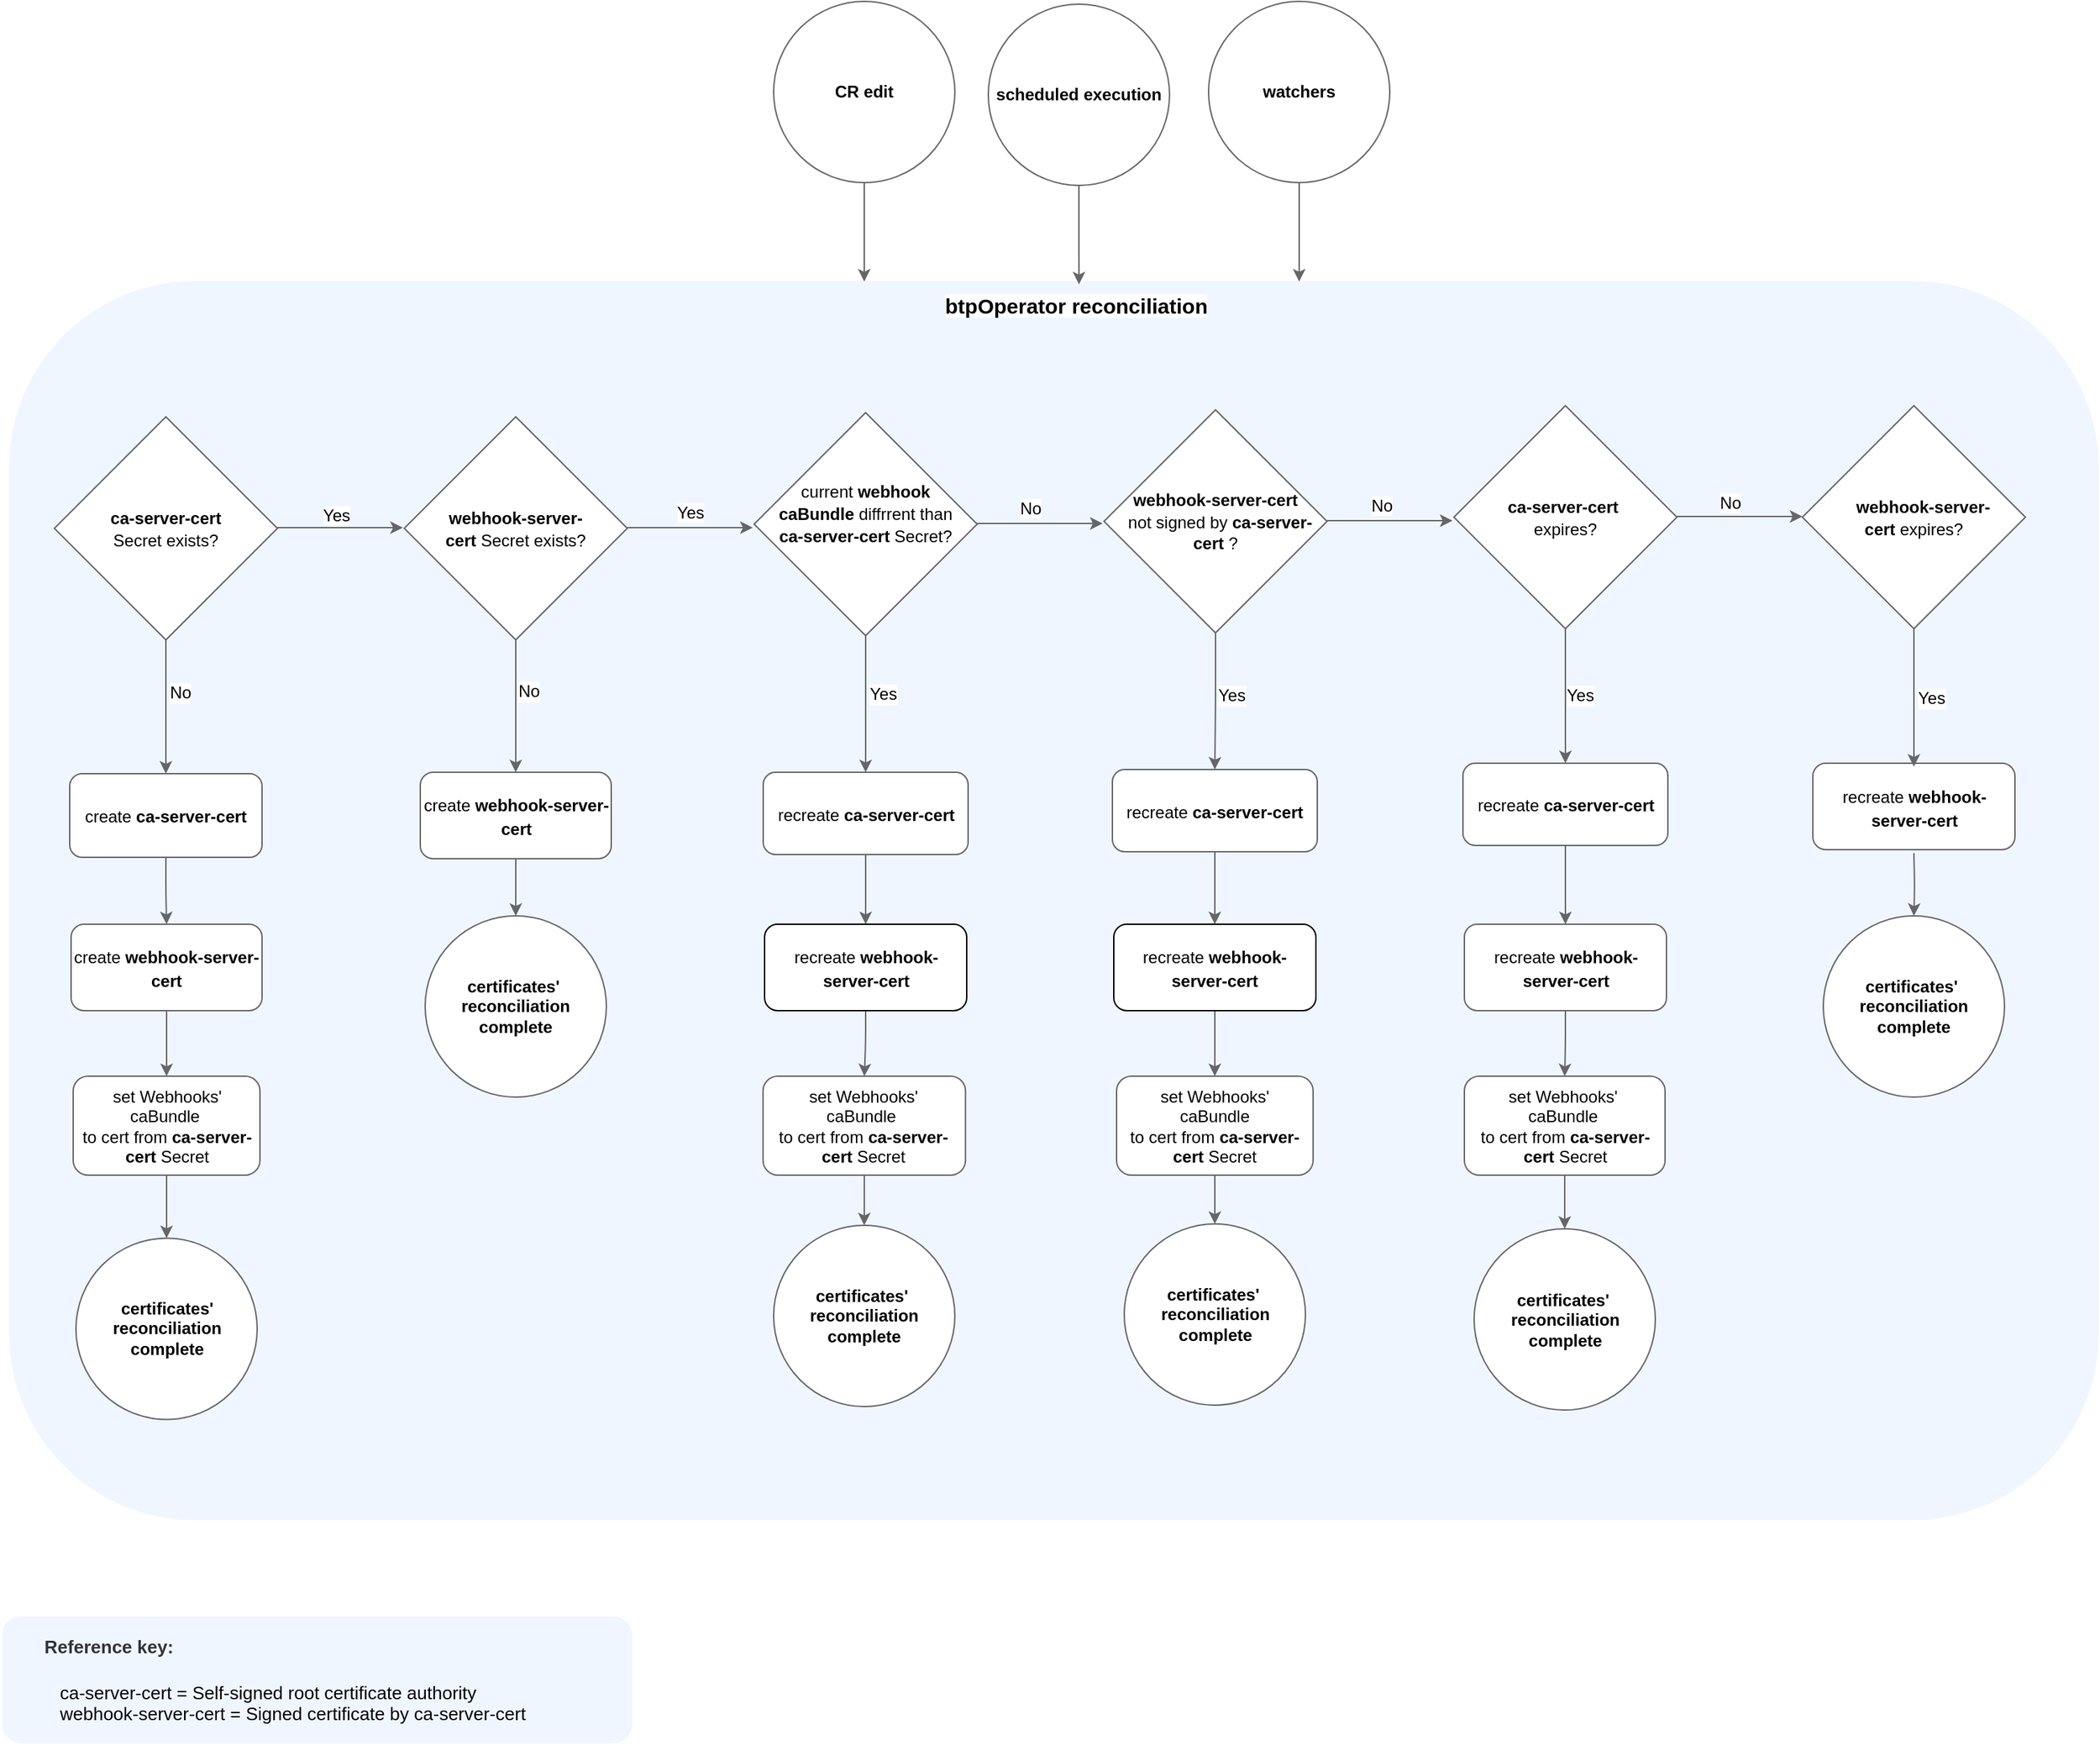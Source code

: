 <mxfile version="21.6.1" type="device">
  <diagram name="Page-1" id="vyqxLwW7QJTfSOO5Ivzo">
    <mxGraphModel dx="1674" dy="67" grid="0" gridSize="10" guides="1" tooltips="1" connect="1" arrows="1" fold="1" page="0" pageScale="1" pageWidth="827" pageHeight="1169" math="0" shadow="0">
      <root>
        <mxCell id="0" />
        <mxCell id="1" parent="0" />
        <mxCell id="-tr_Jl8yfyVWpY2dG3ru-127" value="" style="rounded=1;whiteSpace=wrap;html=1;fontSize=14;fillColor=#f0f6ff;fontColor=#333333;strokeColor=#f0f6ff;" parent="1" vertex="1">
          <mxGeometry x="480" y="1633" width="1498" height="888" as="geometry" />
        </mxCell>
        <mxCell id="Pu00R0AXdo9YrrrDTK1f-9" value="" style="edgeStyle=orthogonalEdgeStyle;rounded=1;orthogonalLoop=1;jettySize=auto;html=1;strokeColor=#666666;" edge="1" parent="1" source="-tr_Jl8yfyVWpY2dG3ru-134" target="-tr_Jl8yfyVWpY2dG3ru-135">
          <mxGeometry relative="1" as="geometry" />
        </mxCell>
        <mxCell id="-tr_Jl8yfyVWpY2dG3ru-134" value="&lt;font style=&quot;font-size: 12px;&quot;&gt;recreate&amp;nbsp;&lt;b style=&quot;border-color: var(--border-color);&quot;&gt;ca-server-cert&lt;/b&gt;&lt;/font&gt;" style="rounded=1;whiteSpace=wrap;html=1;fontSize=14;strokeColor=#666666;" parent="1" vertex="1">
          <mxGeometry x="1522.5" y="1978.5" width="147" height="59" as="geometry" />
        </mxCell>
        <mxCell id="Pu00R0AXdo9YrrrDTK1f-10" value="" style="edgeStyle=orthogonalEdgeStyle;rounded=1;orthogonalLoop=1;jettySize=auto;html=1;strokeColor=#666666;" edge="1" parent="1" source="-tr_Jl8yfyVWpY2dG3ru-135" target="-tr_Jl8yfyVWpY2dG3ru-218">
          <mxGeometry relative="1" as="geometry" />
        </mxCell>
        <mxCell id="-tr_Jl8yfyVWpY2dG3ru-135" value="&lt;font style=&quot;font-size: 12px;&quot;&gt;recreate&amp;nbsp;&lt;b style=&quot;border-color: var(--border-color);&quot;&gt;webhook-server-cert&lt;/b&gt;&lt;/font&gt;" style="rounded=1;whiteSpace=wrap;html=1;fontSize=14;strokeColor=#666666;" parent="1" vertex="1">
          <mxGeometry x="1523.5" y="2094" width="145" height="62" as="geometry" />
        </mxCell>
        <mxCell id="xWwAX8yrmCoNilL9z8sZ-58" style="edgeStyle=orthogonalEdgeStyle;rounded=1;orthogonalLoop=1;jettySize=auto;html=1;entryX=0.5;entryY=0;entryDx=0;entryDy=0;strokeColor=#666666;" parent="1" source="-tr_Jl8yfyVWpY2dG3ru-173" target="xWwAX8yrmCoNilL9z8sZ-50" edge="1">
          <mxGeometry relative="1" as="geometry" />
        </mxCell>
        <mxCell id="-tr_Jl8yfyVWpY2dG3ru-173" value="&lt;div style=&quot;font-size: 12px;&quot;&gt;&lt;font style=&quot;background-color: initial; font-size: 12px;&quot;&gt;set Webhooks&#39; caBundle&amp;nbsp;&lt;/font&gt;&lt;/div&gt;&lt;div style=&quot;font-size: 12px;&quot;&gt;&lt;font style=&quot;background-color: initial; font-size: 12px;&quot;&gt;to cert from&amp;nbsp;&lt;/font&gt;&lt;b style=&quot;background-color: initial; border-color: var(--border-color);&quot;&gt;ca-server-cert&amp;nbsp;&lt;/b&gt;&lt;span style=&quot;background-color: initial; border-color: var(--border-color);&quot;&gt;Secret&lt;/span&gt;&lt;/div&gt;" style="rounded=1;whiteSpace=wrap;html=1;fontSize=14;align=center;strokeColor=#666666;" parent="1" vertex="1">
          <mxGeometry x="525.5" y="2203" width="134" height="71" as="geometry" />
        </mxCell>
        <mxCell id="Pu00R0AXdo9YrrrDTK1f-4" value="" style="edgeStyle=orthogonalEdgeStyle;rounded=1;orthogonalLoop=1;jettySize=auto;html=1;strokeColor=#666666;" edge="1" parent="1" source="-tr_Jl8yfyVWpY2dG3ru-174" target="-tr_Jl8yfyVWpY2dG3ru-173">
          <mxGeometry relative="1" as="geometry" />
        </mxCell>
        <mxCell id="-tr_Jl8yfyVWpY2dG3ru-174" value="&lt;font style=&quot;font-size: 12px;&quot;&gt;create&amp;nbsp;&lt;b style=&quot;border-color: var(--border-color);&quot;&gt;webhook-server-cert&lt;/b&gt;&lt;/font&gt;" style="rounded=1;whiteSpace=wrap;html=1;fontSize=14;strokeColor=#666666;" parent="1" vertex="1">
          <mxGeometry x="524" y="2094" width="137" height="62" as="geometry" />
        </mxCell>
        <mxCell id="Pu00R0AXdo9YrrrDTK1f-1" value="" style="edgeStyle=orthogonalEdgeStyle;rounded=1;orthogonalLoop=1;jettySize=auto;html=1;strokeColor=#666666;" edge="1" parent="1" source="-tr_Jl8yfyVWpY2dG3ru-175" target="-tr_Jl8yfyVWpY2dG3ru-174">
          <mxGeometry relative="1" as="geometry" />
        </mxCell>
        <mxCell id="-tr_Jl8yfyVWpY2dG3ru-175" value="&lt;font style=&quot;font-size: 12px;&quot;&gt;create&amp;nbsp;&lt;b style=&quot;border-color: var(--border-color);&quot;&gt;ca-server-cert&lt;/b&gt;&lt;/font&gt;" style="rounded=1;whiteSpace=wrap;html=1;fontSize=14;strokeColor=#666666;" parent="1" vertex="1">
          <mxGeometry x="523" y="1986" width="138" height="60" as="geometry" />
        </mxCell>
        <mxCell id="rAdUN6T4OuiU2hSwLSGW-6" value="" style="edgeStyle=orthogonalEdgeStyle;rounded=1;orthogonalLoop=1;jettySize=auto;html=1;strokeColor=#666666;" parent="1" source="-tr_Jl8yfyVWpY2dG3ru-207" target="-tr_Jl8yfyVWpY2dG3ru-127" edge="1">
          <mxGeometry relative="1" as="geometry">
            <Array as="points">
              <mxPoint x="1093" y="1618" />
              <mxPoint x="1093" y="1618" />
            </Array>
          </mxGeometry>
        </mxCell>
        <mxCell id="-tr_Jl8yfyVWpY2dG3ru-207" value="&lt;span style=&quot;font-size: 12px;&quot;&gt;&lt;b&gt;CR edit&lt;/b&gt;&lt;/span&gt;" style="ellipse;whiteSpace=wrap;html=1;aspect=fixed;labelBackgroundColor=none;fontSize=10;fillColor=#FFFFFF;strokeColor=#666666;" parent="1" vertex="1">
          <mxGeometry x="1028" y="1432" width="130" height="130" as="geometry" />
        </mxCell>
        <mxCell id="xWwAX8yrmCoNilL9z8sZ-59" style="edgeStyle=orthogonalEdgeStyle;rounded=1;orthogonalLoop=1;jettySize=auto;html=1;strokeColor=#666666;" parent="1" source="-tr_Jl8yfyVWpY2dG3ru-217" target="xWwAX8yrmCoNilL9z8sZ-53" edge="1">
          <mxGeometry relative="1" as="geometry" />
        </mxCell>
        <mxCell id="-tr_Jl8yfyVWpY2dG3ru-217" value="&lt;font style=&quot;font-size: 12px;&quot;&gt;create&amp;nbsp;&lt;b style=&quot;border-color: var(--border-color);&quot;&gt;webhook-server-cert&lt;/b&gt;&lt;/font&gt;" style="rounded=1;whiteSpace=wrap;html=1;fontSize=14;strokeColor=#666666;" parent="1" vertex="1">
          <mxGeometry x="774.5" y="1985" width="137" height="62" as="geometry" />
        </mxCell>
        <mxCell id="xWwAX8yrmCoNilL9z8sZ-62" style="edgeStyle=orthogonalEdgeStyle;rounded=1;orthogonalLoop=1;jettySize=auto;html=1;strokeColor=#666666;" parent="1" source="-tr_Jl8yfyVWpY2dG3ru-218" target="xWwAX8yrmCoNilL9z8sZ-56" edge="1">
          <mxGeometry relative="1" as="geometry" />
        </mxCell>
        <mxCell id="-tr_Jl8yfyVWpY2dG3ru-218" value="&lt;div style=&quot;font-size: 12px;&quot;&gt;&lt;font style=&quot;background-color: initial; font-size: 12px;&quot;&gt;set Webhooks&#39;&amp;nbsp;&lt;/font&gt;&lt;/div&gt;&lt;div style=&quot;font-size: 12px;&quot;&gt;&lt;font style=&quot;background-color: initial; font-size: 12px;&quot;&gt;caBundle&amp;nbsp;&lt;/font&gt;&lt;/div&gt;&lt;div style=&quot;font-size: 12px;&quot;&gt;&lt;font style=&quot;background-color: initial; font-size: 12px;&quot;&gt;to cert from&amp;nbsp;&lt;/font&gt;&lt;b style=&quot;background-color: initial; border-color: var(--border-color);&quot;&gt;ca-server-cert&amp;nbsp;&lt;/b&gt;&lt;span style=&quot;background-color: initial; border-color: var(--border-color);&quot;&gt;Secret&lt;/span&gt;&lt;/div&gt;" style="rounded=1;whiteSpace=wrap;html=1;fontSize=14;align=center;strokeColor=#666666;" parent="1" vertex="1">
          <mxGeometry x="1523.5" y="2203" width="144" height="71" as="geometry" />
        </mxCell>
        <mxCell id="xWwAX8yrmCoNilL9z8sZ-61" style="edgeStyle=orthogonalEdgeStyle;rounded=1;orthogonalLoop=1;jettySize=auto;html=1;strokeColor=#666666;" parent="1" source="-tr_Jl8yfyVWpY2dG3ru-219" target="xWwAX8yrmCoNilL9z8sZ-55" edge="1">
          <mxGeometry relative="1" as="geometry" />
        </mxCell>
        <mxCell id="-tr_Jl8yfyVWpY2dG3ru-219" value="&lt;div style=&quot;font-size: 12px;&quot;&gt;&lt;font style=&quot;background-color: initial; font-size: 12px;&quot;&gt;set Webhooks&#39;&lt;/font&gt;&lt;/div&gt;&lt;div style=&quot;font-size: 12px;&quot;&gt;&lt;font style=&quot;background-color: initial; font-size: 12px;&quot;&gt;&amp;nbsp;caBundle&amp;nbsp;&lt;/font&gt;&lt;/div&gt;&lt;div style=&quot;font-size: 12px;&quot;&gt;&lt;font style=&quot;background-color: initial; font-size: 12px;&quot;&gt;to cert from&amp;nbsp;&lt;/font&gt;&lt;b style=&quot;background-color: initial; border-color: var(--border-color);&quot;&gt;ca-server-cert&amp;nbsp;&lt;/b&gt;&lt;span style=&quot;background-color: initial; border-color: var(--border-color);&quot;&gt;Secret&lt;/span&gt;&lt;/div&gt;" style="rounded=1;whiteSpace=wrap;html=1;fontSize=14;align=center;strokeColor=#666666;" parent="1" vertex="1">
          <mxGeometry x="1274" y="2203" width="141" height="71" as="geometry" />
        </mxCell>
        <mxCell id="xWwAX8yrmCoNilL9z8sZ-63" style="edgeStyle=orthogonalEdgeStyle;rounded=1;orthogonalLoop=1;jettySize=auto;html=1;strokeColor=#666666;" parent="1" target="xWwAX8yrmCoNilL9z8sZ-57" edge="1">
          <mxGeometry relative="1" as="geometry">
            <mxPoint x="1846" y="2043" as="sourcePoint" />
          </mxGeometry>
        </mxCell>
        <mxCell id="-tr_Jl8yfyVWpY2dG3ru-220" value="&lt;font style=&quot;font-size: 12px;&quot;&gt;recreate&amp;nbsp;&lt;b style=&quot;border-color: var(--border-color);&quot;&gt;webhook-server-cert&lt;/b&gt;&lt;/font&gt;" style="rounded=1;whiteSpace=wrap;html=1;fontSize=14;strokeColor=#666666;" parent="1" vertex="1">
          <mxGeometry x="1773.5" y="1978.5" width="145" height="62" as="geometry" />
        </mxCell>
        <mxCell id="Pu00R0AXdo9YrrrDTK1f-7" value="" style="edgeStyle=orthogonalEdgeStyle;rounded=1;orthogonalLoop=1;jettySize=auto;html=1;strokeColor=#666666;" edge="1" parent="1" source="-tr_Jl8yfyVWpY2dG3ru-221" target="-tr_Jl8yfyVWpY2dG3ru-222">
          <mxGeometry relative="1" as="geometry" />
        </mxCell>
        <mxCell id="-tr_Jl8yfyVWpY2dG3ru-221" value="&lt;font style=&quot;font-size: 12px;&quot;&gt;recreate&amp;nbsp;&lt;b style=&quot;border-color: var(--border-color);&quot;&gt;ca-server-cert&lt;/b&gt;&lt;/font&gt;" style="rounded=1;whiteSpace=wrap;html=1;fontSize=14;strokeColor=#666666;" parent="1" vertex="1">
          <mxGeometry x="1271" y="1983" width="147" height="59" as="geometry" />
        </mxCell>
        <mxCell id="Pu00R0AXdo9YrrrDTK1f-8" value="" style="edgeStyle=orthogonalEdgeStyle;rounded=1;orthogonalLoop=1;jettySize=auto;html=1;strokeColor=#666666;" edge="1" parent="1" source="-tr_Jl8yfyVWpY2dG3ru-222" target="-tr_Jl8yfyVWpY2dG3ru-219">
          <mxGeometry relative="1" as="geometry" />
        </mxCell>
        <mxCell id="-tr_Jl8yfyVWpY2dG3ru-222" value="&lt;font style=&quot;font-size: 12px;&quot;&gt;recreate&amp;nbsp;&lt;b style=&quot;border-color: var(--border-color);&quot;&gt;webhook-server-cert&lt;/b&gt;&lt;/font&gt;" style="rounded=1;whiteSpace=wrap;html=1;fontSize=14;" parent="1" vertex="1">
          <mxGeometry x="1272" y="2094" width="145" height="62" as="geometry" />
        </mxCell>
        <mxCell id="rAdUN6T4OuiU2hSwLSGW-3" value="" style="edgeStyle=orthogonalEdgeStyle;rounded=1;orthogonalLoop=1;jettySize=auto;html=1;strokeColor=#666666;" parent="1" source="D-mSAHQnKh3Qnr3-uecS-1" target="-tr_Jl8yfyVWpY2dG3ru-127" edge="1">
          <mxGeometry relative="1" as="geometry">
            <Array as="points">
              <mxPoint x="1405" y="1628" />
              <mxPoint x="1405" y="1628" />
            </Array>
          </mxGeometry>
        </mxCell>
        <mxCell id="D-mSAHQnKh3Qnr3-uecS-1" value="&lt;b style=&quot;border-color: var(--border-color); font-size: 12px;&quot;&gt;&lt;font style=&quot;border-color: var(--border-color); font-size: 12px;&quot;&gt;watchers&lt;/font&gt;&lt;/b&gt;" style="ellipse;whiteSpace=wrap;html=1;aspect=fixed;labelBackgroundColor=none;fontSize=10;fillColor=#FFFFFF;strokeColor=#666666;" parent="1" vertex="1">
          <mxGeometry x="1340" y="1432" width="130" height="130" as="geometry" />
        </mxCell>
        <mxCell id="rAdUN6T4OuiU2hSwLSGW-2" value="" style="edgeStyle=orthogonalEdgeStyle;rounded=1;orthogonalLoop=1;jettySize=auto;html=1;strokeColor=#666666;" parent="1" source="D-mSAHQnKh3Qnr3-uecS-2" target="xWwAX8yrmCoNilL9z8sZ-99" edge="1">
          <mxGeometry relative="1" as="geometry" />
        </mxCell>
        <mxCell id="D-mSAHQnKh3Qnr3-uecS-2" value="&lt;b style=&quot;border-color: var(--border-color); font-size: 12px;&quot;&gt;scheduled execution&lt;br&gt;&lt;/b&gt;" style="ellipse;whiteSpace=wrap;html=1;aspect=fixed;labelBackgroundColor=none;fontSize=10;fillColor=#FFFFFF;strokeColor=#666666;" parent="1" vertex="1">
          <mxGeometry x="1182" y="1434" width="130" height="130" as="geometry" />
        </mxCell>
        <mxCell id="xWwAX8yrmCoNilL9z8sZ-66" style="edgeStyle=orthogonalEdgeStyle;rounded=1;orthogonalLoop=1;jettySize=auto;html=1;entryX=0.5;entryY=0;entryDx=0;entryDy=0;strokeColor=#666666;" parent="1" source="D-mSAHQnKh3Qnr3-uecS-10" target="xWwAX8yrmCoNilL9z8sZ-36" edge="1">
          <mxGeometry relative="1" as="geometry" />
        </mxCell>
        <mxCell id="xWwAX8yrmCoNilL9z8sZ-113" value="&lt;font style=&quot;font-size: 12px;&quot;&gt;Yes&lt;/font&gt;" style="edgeLabel;html=1;align=left;verticalAlign=middle;resizable=0;points=[];fontSize=10;fontColor=#000000;labelPosition=right;verticalLabelPosition=middle;" parent="xWwAX8yrmCoNilL9z8sZ-66" vertex="1" connectable="0">
          <mxGeometry x="-0.143" y="1" relative="1" as="geometry">
            <mxPoint as="offset" />
          </mxGeometry>
        </mxCell>
        <mxCell id="D-mSAHQnKh3Qnr3-uecS-10" value="&lt;font style=&quot;font-size: 12px;&quot;&gt;&lt;span style=&quot;&quot;&gt;current &lt;/span&gt;&lt;font style=&quot;font-size: 12px;&quot;&gt;&lt;b&gt;webhook caBundle&lt;/b&gt;&lt;/font&gt;&lt;span style=&quot;&quot;&gt;&amp;nbsp;diffrrent than&lt;b&gt; &lt;br&gt;ca-&lt;/b&gt;&lt;/span&gt;&lt;font style=&quot;font-size: 12px;&quot;&gt;&lt;b&gt;server-cert &lt;/b&gt;Secret&lt;/font&gt;&lt;span style=&quot;&quot;&gt;?&lt;/span&gt;&lt;br&gt;&lt;br&gt;&lt;/font&gt;" style="rhombus;whiteSpace=wrap;html=1;labelBackgroundColor=none;fontSize=13;strokeColor=#666666;" parent="1" vertex="1">
          <mxGeometry x="1014" y="1727" width="160" height="160" as="geometry" />
        </mxCell>
        <mxCell id="xWwAX8yrmCoNilL9z8sZ-68" style="edgeStyle=orthogonalEdgeStyle;rounded=1;orthogonalLoop=1;jettySize=auto;html=1;entryX=0.5;entryY=0;entryDx=0;entryDy=0;strokeColor=#666666;" parent="1" source="D-mSAHQnKh3Qnr3-uecS-11" target="-tr_Jl8yfyVWpY2dG3ru-221" edge="1">
          <mxGeometry relative="1" as="geometry" />
        </mxCell>
        <mxCell id="xWwAX8yrmCoNilL9z8sZ-116" value="&lt;font style=&quot;font-size: 12px;&quot;&gt;Yes&lt;/font&gt;" style="edgeLabel;html=1;align=left;verticalAlign=middle;resizable=0;points=[];fontSize=10;fontColor=#000000;labelPosition=right;verticalLabelPosition=middle;" parent="xWwAX8yrmCoNilL9z8sZ-68" vertex="1" connectable="0">
          <mxGeometry x="-0.086" relative="1" as="geometry">
            <mxPoint as="offset" />
          </mxGeometry>
        </mxCell>
        <mxCell id="D-mSAHQnKh3Qnr3-uecS-11" value="&lt;font style=&quot;font-size: 12px;&quot;&gt;&lt;span style=&quot;border-color: var(--border-color);&quot;&gt;&amp;nbsp;&lt;font style=&quot;border-color: var(--border-color); font-size: 12px;&quot;&gt;&lt;b&gt;webhook-server-cert&lt;/b&gt;&lt;/font&gt;&amp;nbsp;&lt;br&gt;&amp;nbsp; not signed by &lt;b&gt;ca-server-cert&lt;/b&gt; ?&lt;/span&gt;&lt;br&gt;&lt;/font&gt;" style="rhombus;whiteSpace=wrap;html=1;labelBackgroundColor=none;fontSize=13;strokeColor=#666666;" parent="1" vertex="1">
          <mxGeometry x="1265" y="1725" width="160" height="160" as="geometry" />
        </mxCell>
        <mxCell id="xWwAX8yrmCoNilL9z8sZ-64" style="edgeStyle=orthogonalEdgeStyle;rounded=1;orthogonalLoop=1;jettySize=auto;html=1;entryX=0.5;entryY=0;entryDx=0;entryDy=0;strokeColor=#666666;" parent="1" source="D-mSAHQnKh3Qnr3-uecS-12" target="-tr_Jl8yfyVWpY2dG3ru-175" edge="1">
          <mxGeometry relative="1" as="geometry" />
        </mxCell>
        <mxCell id="xWwAX8yrmCoNilL9z8sZ-111" value="&lt;font style=&quot;font-size: 12px;&quot;&gt;No&lt;/font&gt;" style="edgeLabel;html=1;align=left;verticalAlign=middle;resizable=0;points=[];fontSize=10;fontColor=#000000;labelPosition=right;verticalLabelPosition=middle;" parent="xWwAX8yrmCoNilL9z8sZ-64" vertex="1" connectable="0">
          <mxGeometry x="-0.208" y="1" relative="1" as="geometry">
            <mxPoint as="offset" />
          </mxGeometry>
        </mxCell>
        <mxCell id="D-mSAHQnKh3Qnr3-uecS-12" value="&lt;font style=&quot;font-size: 12px;&quot;&gt;&lt;span style=&quot;border-color: var(--border-color);&quot;&gt;&lt;font style=&quot;border-color: var(--border-color); font-size: 12px;&quot;&gt;&lt;b&gt;ca-server-cert&lt;/b&gt;&lt;/font&gt;&lt;/span&gt;&lt;span style=&quot;border-color: var(--border-color);&quot;&gt;&lt;font style=&quot;font-weight: bold; border-color: var(--border-color); font-size: 12px;&quot;&gt;&lt;br style=&quot;border-color: var(--border-color);&quot;&gt;&lt;/font&gt;Secret&amp;nbsp;exists?&lt;/span&gt;&lt;br&gt;&lt;/font&gt;" style="rhombus;whiteSpace=wrap;html=1;labelBackgroundColor=none;fontSize=13;strokeColor=#666666;" parent="1" vertex="1">
          <mxGeometry x="512" y="1730" width="160" height="160" as="geometry" />
        </mxCell>
        <mxCell id="xWwAX8yrmCoNilL9z8sZ-65" style="edgeStyle=orthogonalEdgeStyle;rounded=1;orthogonalLoop=1;jettySize=auto;html=1;strokeColor=#666666;" parent="1" source="D-mSAHQnKh3Qnr3-uecS-13" target="-tr_Jl8yfyVWpY2dG3ru-217" edge="1">
          <mxGeometry relative="1" as="geometry" />
        </mxCell>
        <mxCell id="xWwAX8yrmCoNilL9z8sZ-112" value="&lt;font style=&quot;font-size: 12px;&quot;&gt;No&lt;/font&gt;" style="edgeLabel;html=1;align=left;verticalAlign=middle;resizable=0;points=[];fontSize=10;fontColor=#000000;labelPosition=right;verticalLabelPosition=middle;" parent="xWwAX8yrmCoNilL9z8sZ-65" vertex="1" connectable="0">
          <mxGeometry x="-0.221" relative="1" as="geometry">
            <mxPoint as="offset" />
          </mxGeometry>
        </mxCell>
        <mxCell id="D-mSAHQnKh3Qnr3-uecS-13" value="&lt;font style=&quot;font-size: 12px;&quot;&gt;&lt;span style=&quot;border-color: var(--border-color);&quot;&gt;&lt;b style=&quot;font-weight: bold; border-color: var(--border-color);&quot;&gt;&lt;font style=&quot;border-color: var(--border-color); font-size: 12px;&quot;&gt;&lt;font style=&quot;border-color: var(--border-color); font-size: 12px;&quot;&gt;webhook-server-cert&lt;/font&gt;&amp;nbsp;&lt;/font&gt;&lt;/b&gt;&lt;span style=&quot;border-color: var(--border-color);&quot;&gt;Secret&amp;nbsp;exists?&lt;/span&gt;&lt;/span&gt;&lt;br&gt;&lt;/font&gt;" style="rhombus;whiteSpace=wrap;html=1;labelBackgroundColor=none;fontSize=13;strokeColor=#666666;" parent="1" vertex="1">
          <mxGeometry x="763" y="1730" width="160" height="160" as="geometry" />
        </mxCell>
        <mxCell id="xWwAX8yrmCoNilL9z8sZ-69" style="edgeStyle=orthogonalEdgeStyle;rounded=1;orthogonalLoop=1;jettySize=auto;html=1;exitX=0.5;exitY=1;exitDx=0;exitDy=0;entryX=0.5;entryY=0;entryDx=0;entryDy=0;strokeColor=#666666;" parent="1" source="D-mSAHQnKh3Qnr3-uecS-14" target="-tr_Jl8yfyVWpY2dG3ru-134" edge="1">
          <mxGeometry relative="1" as="geometry" />
        </mxCell>
        <mxCell id="xWwAX8yrmCoNilL9z8sZ-115" value="&lt;font style=&quot;font-size: 12px;&quot;&gt;Yes&lt;/font&gt;" style="edgeLabel;html=1;align=left;verticalAlign=middle;resizable=0;points=[];fontSize=10;fontColor=#000000;labelPosition=right;verticalLabelPosition=middle;" parent="xWwAX8yrmCoNilL9z8sZ-69" vertex="1" connectable="0">
          <mxGeometry x="-0.254" y="-1" relative="1" as="geometry">
            <mxPoint y="12" as="offset" />
          </mxGeometry>
        </mxCell>
        <mxCell id="D-mSAHQnKh3Qnr3-uecS-14" value="&lt;font style=&quot;font-size: 12px;&quot;&gt;&lt;span style=&quot;border-color: var(--border-color);&quot;&gt;&lt;font style=&quot;border-color: var(--border-color); font-size: 12px;&quot;&gt;&lt;b&gt;ca-server-cert&lt;/b&gt;&lt;/font&gt;&lt;span style=&quot;border-color: var(--border-color); background-color: initial;&quot;&gt;&lt;font style=&quot;border-color: var(--border-color); font-size: 12px;&quot;&gt;&amp;nbsp;&lt;br&gt;&lt;/font&gt;expires?&lt;/span&gt;&lt;/span&gt;&lt;br&gt;&lt;/font&gt;" style="rhombus;whiteSpace=wrap;html=1;labelBackgroundColor=none;fontSize=13;strokeColor=#666666;" parent="1" vertex="1">
          <mxGeometry x="1516" y="1722" width="160" height="160" as="geometry" />
        </mxCell>
        <mxCell id="xWwAX8yrmCoNilL9z8sZ-70" value="&lt;font style=&quot;font-size: 12px;&quot;&gt;Yes&lt;/font&gt;" style="edgeStyle=orthogonalEdgeStyle;rounded=1;orthogonalLoop=1;jettySize=auto;html=1;strokeColor=#666666;labelPosition=right;verticalLabelPosition=middle;align=left;verticalAlign=middle;" parent="1" source="D-mSAHQnKh3Qnr3-uecS-16" edge="1">
          <mxGeometry relative="1" as="geometry">
            <mxPoint x="1846" y="1981" as="targetPoint" />
          </mxGeometry>
        </mxCell>
        <mxCell id="D-mSAHQnKh3Qnr3-uecS-16" value="&lt;font style=&quot;font-size: 12px;&quot;&gt;&lt;span style=&quot;border-color: var(--border-color);&quot;&gt;&amp;nbsp; &amp;nbsp; &lt;span style=&quot;border-color: var(--border-color);&quot;&gt;&lt;font style=&quot;border-color: var(--border-color); font-size: 12px;&quot;&gt;&lt;b&gt;webhook-server-cert&lt;/b&gt;&lt;/font&gt;&amp;nbsp;&lt;/span&gt;&lt;span style=&quot;border-color: var(--border-color); background-color: initial;&quot;&gt;expires?&lt;/span&gt;&lt;/span&gt;&lt;br&gt;&lt;/font&gt;" style="rhombus;whiteSpace=wrap;html=1;labelBackgroundColor=none;fontSize=13;strokeColor=#666666;" parent="1" vertex="1">
          <mxGeometry x="1766" y="1722" width="160" height="160" as="geometry" />
        </mxCell>
        <mxCell id="xWwAX8yrmCoNilL9z8sZ-60" style="edgeStyle=orthogonalEdgeStyle;rounded=1;orthogonalLoop=1;jettySize=auto;html=1;entryX=0.5;entryY=0;entryDx=0;entryDy=0;strokeColor=#666666;" parent="1" source="xWwAX8yrmCoNilL9z8sZ-35" target="xWwAX8yrmCoNilL9z8sZ-54" edge="1">
          <mxGeometry relative="1" as="geometry" />
        </mxCell>
        <mxCell id="xWwAX8yrmCoNilL9z8sZ-35" value="&lt;div style=&quot;font-size: 12px;&quot;&gt;&lt;font style=&quot;background-color: initial; font-size: 12px;&quot;&gt;set Webhooks&#39;&lt;/font&gt;&lt;/div&gt;&lt;div style=&quot;font-size: 12px;&quot;&gt;&lt;font style=&quot;background-color: initial; font-size: 12px;&quot;&gt;caBundle&amp;nbsp;&lt;/font&gt;&lt;/div&gt;&lt;div style=&quot;font-size: 12px;&quot;&gt;&lt;font style=&quot;background-color: initial; font-size: 12px;&quot;&gt;to cert from&amp;nbsp;&lt;/font&gt;&lt;b style=&quot;background-color: initial; border-color: var(--border-color);&quot;&gt;ca-server-cert&amp;nbsp;&lt;/b&gt;&lt;span style=&quot;background-color: initial; border-color: var(--border-color);&quot;&gt;Secret&lt;/span&gt;&lt;/div&gt;" style="rounded=1;whiteSpace=wrap;html=1;fontSize=14;align=center;strokeColor=#666666;" parent="1" vertex="1">
          <mxGeometry x="1020.38" y="2203" width="145.25" height="71" as="geometry" />
        </mxCell>
        <mxCell id="Pu00R0AXdo9YrrrDTK1f-5" value="" style="edgeStyle=orthogonalEdgeStyle;rounded=1;orthogonalLoop=1;jettySize=auto;html=1;strokeColor=#666666;" edge="1" parent="1" source="xWwAX8yrmCoNilL9z8sZ-36" target="xWwAX8yrmCoNilL9z8sZ-37">
          <mxGeometry relative="1" as="geometry" />
        </mxCell>
        <mxCell id="xWwAX8yrmCoNilL9z8sZ-36" value="&lt;font style=&quot;font-size: 12px;&quot;&gt;recreate&amp;nbsp;&lt;b style=&quot;border-color: var(--border-color);&quot;&gt;ca-server-cert&lt;/b&gt;&lt;/font&gt;" style="rounded=1;whiteSpace=wrap;html=1;fontSize=14;strokeColor=#666666;" parent="1" vertex="1">
          <mxGeometry x="1020.5" y="1985" width="147" height="59" as="geometry" />
        </mxCell>
        <mxCell id="Pu00R0AXdo9YrrrDTK1f-6" value="" style="edgeStyle=orthogonalEdgeStyle;rounded=1;orthogonalLoop=1;jettySize=auto;html=1;strokeColor=#666666;" edge="1" parent="1" source="xWwAX8yrmCoNilL9z8sZ-37" target="xWwAX8yrmCoNilL9z8sZ-35">
          <mxGeometry relative="1" as="geometry" />
        </mxCell>
        <mxCell id="xWwAX8yrmCoNilL9z8sZ-37" value="&lt;font style=&quot;font-size: 12px;&quot;&gt;recreate&amp;nbsp;&lt;b style=&quot;border-color: var(--border-color);&quot;&gt;webhook-server-cert&lt;/b&gt;&lt;/font&gt;" style="rounded=1;whiteSpace=wrap;html=1;fontSize=14;" parent="1" vertex="1">
          <mxGeometry x="1021.5" y="2094" width="145" height="62" as="geometry" />
        </mxCell>
        <mxCell id="xWwAX8yrmCoNilL9z8sZ-50" value="&lt;font style=&quot;font-size: 12px;&quot;&gt;&lt;b style=&quot;&quot;&gt;certificates&#39; reconciliation&lt;br&gt;complete&lt;br&gt;&lt;/b&gt;&lt;/font&gt;" style="ellipse;whiteSpace=wrap;html=1;aspect=fixed;labelBackgroundColor=none;fontSize=10;fillColor=#FFFFFF;strokeColor=#666666;" parent="1" vertex="1">
          <mxGeometry x="527.5" y="2319.25" width="130" height="130" as="geometry" />
        </mxCell>
        <mxCell id="xWwAX8yrmCoNilL9z8sZ-53" value="&lt;b style=&quot;border-color: var(--border-color); font-size: 12px;&quot;&gt;&lt;font style=&quot;font-size: 12px;&quot;&gt;certificates&#39;&amp;nbsp;&lt;br&gt;&lt;/font&gt;&lt;/b&gt;&lt;font style=&quot;font-size: 12px;&quot;&gt;&lt;b style=&quot;&quot;&gt;&lt;font style=&quot;font-size: 12px;&quot;&gt;reconciliation&lt;br&gt;complete&lt;/font&gt;&lt;br&gt;&lt;/b&gt;&lt;/font&gt;" style="ellipse;whiteSpace=wrap;html=1;aspect=fixed;labelBackgroundColor=none;fontSize=10;fillColor=#FFFFFF;strokeColor=#666666;" parent="1" vertex="1">
          <mxGeometry x="778" y="2088" width="130" height="130" as="geometry" />
        </mxCell>
        <mxCell id="xWwAX8yrmCoNilL9z8sZ-54" value="&lt;b style=&quot;border-color: var(--border-color); font-size: 12px;&quot;&gt;&lt;font style=&quot;font-size: 12px;&quot;&gt;certificates&#39;&amp;nbsp;&lt;br&gt;&lt;/font&gt;&lt;/b&gt;&lt;font style=&quot;font-size: 12px;&quot;&gt;&lt;b style=&quot;&quot;&gt;&lt;font style=&quot;font-size: 12px;&quot;&gt;reconciliation&lt;br&gt;complete&lt;/font&gt;&lt;br&gt;&lt;/b&gt;&lt;/font&gt;" style="ellipse;whiteSpace=wrap;html=1;aspect=fixed;labelBackgroundColor=none;fontSize=10;fillColor=#FFFFFF;strokeColor=#666666;" parent="1" vertex="1">
          <mxGeometry x="1028.0" y="2310" width="130" height="130" as="geometry" />
        </mxCell>
        <mxCell id="xWwAX8yrmCoNilL9z8sZ-55" value="&lt;font style=&quot;font-size: 12px;&quot;&gt;&lt;b style=&quot;border-color: var(--border-color);&quot;&gt;certificates&#39;&amp;nbsp;&lt;br&gt;&lt;/b&gt;&lt;b&gt;reconciliation&lt;br&gt;&lt;/b&gt;&lt;b style=&quot;border-color: var(--border-color);&quot;&gt;complete&lt;/b&gt;&lt;/font&gt;&lt;font size=&quot;1&quot; color=&quot;#330000&quot;&gt;&lt;b&gt;&lt;br&gt;&lt;/b&gt;&lt;/font&gt;" style="ellipse;whiteSpace=wrap;html=1;aspect=fixed;labelBackgroundColor=none;fontSize=10;fillColor=#FFFFFF;strokeColor=#666666;" parent="1" vertex="1">
          <mxGeometry x="1279.5" y="2309" width="130" height="130" as="geometry" />
        </mxCell>
        <mxCell id="xWwAX8yrmCoNilL9z8sZ-56" value="&lt;font style=&quot;font-size: 12px;&quot;&gt;&lt;b style=&quot;border-color: var(--border-color);&quot;&gt;certificates&#39;&amp;nbsp;&lt;br&gt;&lt;/b&gt;&lt;b&gt;reconciliation&lt;br&gt;&lt;/b&gt;&lt;b style=&quot;border-color: var(--border-color);&quot;&gt;complete&lt;/b&gt;&lt;/font&gt;&lt;font size=&quot;1&quot; color=&quot;#330000&quot;&gt;&lt;b&gt;&lt;br&gt;&lt;/b&gt;&lt;/font&gt;" style="ellipse;whiteSpace=wrap;html=1;aspect=fixed;labelBackgroundColor=none;fontSize=10;fillColor=#FFFFFF;strokeColor=#666666;" parent="1" vertex="1">
          <mxGeometry x="1530.5" y="2312.5" width="130" height="130" as="geometry" />
        </mxCell>
        <mxCell id="xWwAX8yrmCoNilL9z8sZ-57" value="&lt;b style=&quot;border-color: var(--border-color); font-size: 12px;&quot;&gt;&lt;font style=&quot;font-size: 12px;&quot;&gt;certificates&#39;&lt;/font&gt;&lt;/b&gt;&lt;font style=&quot;font-size: 12px;&quot;&gt;&lt;b style=&quot;&quot;&gt;&lt;font style=&quot;font-size: 12px;&quot;&gt;&amp;nbsp;&lt;br&gt;reconciliation&lt;br&gt;complete&lt;/font&gt;&lt;br&gt;&lt;/b&gt;&lt;/font&gt;" style="ellipse;whiteSpace=wrap;html=1;aspect=fixed;labelBackgroundColor=none;fontSize=10;fillColor=#FFFFFF;strokeColor=#666666;" parent="1" vertex="1">
          <mxGeometry x="1781" y="2088" width="130" height="130" as="geometry" />
        </mxCell>
        <mxCell id="xWwAX8yrmCoNilL9z8sZ-72" value="" style="endArrow=classic;html=1;rounded=1;strokeColor=#666666;" parent="1" edge="1">
          <mxGeometry width="50" height="50" relative="1" as="geometry">
            <mxPoint x="672" y="1809.5" as="sourcePoint" />
            <mxPoint x="762" y="1809.5" as="targetPoint" />
          </mxGeometry>
        </mxCell>
        <mxCell id="xWwAX8yrmCoNilL9z8sZ-106" value="&lt;font style=&quot;font-size: 12px;&quot;&gt;Yes&lt;/font&gt;" style="edgeLabel;html=1;align=center;verticalAlign=bottom;resizable=0;points=[];fontSize=12;fontColor=#000000;" parent="xWwAX8yrmCoNilL9z8sZ-72" vertex="1" connectable="0">
          <mxGeometry x="-0.067" y="1" relative="1" as="geometry">
            <mxPoint y="1" as="offset" />
          </mxGeometry>
        </mxCell>
        <mxCell id="xWwAX8yrmCoNilL9z8sZ-73" value="" style="endArrow=classic;html=1;rounded=1;strokeColor=#666666;" parent="1" edge="1">
          <mxGeometry width="50" height="50" relative="1" as="geometry">
            <mxPoint x="923" y="1809.5" as="sourcePoint" />
            <mxPoint x="1013" y="1809.5" as="targetPoint" />
          </mxGeometry>
        </mxCell>
        <mxCell id="xWwAX8yrmCoNilL9z8sZ-117" value="&lt;font style=&quot;font-size: 12px;&quot;&gt;Yes&lt;/font&gt;" style="edgeLabel;html=1;align=center;verticalAlign=bottom;resizable=0;points=[];fontSize=12;fontColor=#000000;" parent="xWwAX8yrmCoNilL9z8sZ-73" vertex="1" connectable="0">
          <mxGeometry y="3" relative="1" as="geometry">
            <mxPoint y="1" as="offset" />
          </mxGeometry>
        </mxCell>
        <mxCell id="xWwAX8yrmCoNilL9z8sZ-74" value="" style="endArrow=classic;html=1;rounded=1;strokeColor=#666666;" parent="1" edge="1">
          <mxGeometry width="50" height="50" relative="1" as="geometry">
            <mxPoint x="1174" y="1806.5" as="sourcePoint" />
            <mxPoint x="1264" y="1806.5" as="targetPoint" />
          </mxGeometry>
        </mxCell>
        <mxCell id="xWwAX8yrmCoNilL9z8sZ-108" value="&lt;font style=&quot;font-size: 12px;&quot;&gt;No&lt;/font&gt;" style="edgeLabel;html=1;align=center;verticalAlign=bottom;resizable=0;points=[];fontSize=12;fontColor=#000000;" parent="xWwAX8yrmCoNilL9z8sZ-74" vertex="1" connectable="0">
          <mxGeometry x="-0.156" y="3" relative="1" as="geometry">
            <mxPoint y="1" as="offset" />
          </mxGeometry>
        </mxCell>
        <mxCell id="xWwAX8yrmCoNilL9z8sZ-75" value="" style="endArrow=classic;html=1;rounded=1;strokeColor=#666666;" parent="1" edge="1">
          <mxGeometry width="50" height="50" relative="1" as="geometry">
            <mxPoint x="1425" y="1804.5" as="sourcePoint" />
            <mxPoint x="1515" y="1804.5" as="targetPoint" />
          </mxGeometry>
        </mxCell>
        <mxCell id="xWwAX8yrmCoNilL9z8sZ-109" value="&lt;font style=&quot;font-size: 12px;&quot;&gt;No&lt;/font&gt;" style="edgeLabel;html=1;align=center;verticalAlign=bottom;resizable=0;points=[];fontSize=12;fontColor=#000000;" parent="xWwAX8yrmCoNilL9z8sZ-75" vertex="1" connectable="0">
          <mxGeometry x="-0.133" y="3" relative="1" as="geometry">
            <mxPoint y="1" as="offset" />
          </mxGeometry>
        </mxCell>
        <mxCell id="xWwAX8yrmCoNilL9z8sZ-76" value="" style="endArrow=classic;html=1;rounded=1;strokeColor=#666666;" parent="1" edge="1">
          <mxGeometry width="50" height="50" relative="1" as="geometry">
            <mxPoint x="1676" y="1801.5" as="sourcePoint" />
            <mxPoint x="1766" y="1801.5" as="targetPoint" />
          </mxGeometry>
        </mxCell>
        <mxCell id="xWwAX8yrmCoNilL9z8sZ-110" value="&lt;font style=&quot;font-size: 12px;&quot;&gt;No&lt;/font&gt;" style="edgeLabel;html=1;align=center;verticalAlign=bottom;resizable=0;points=[];fontSize=12;fontColor=#000000;" parent="xWwAX8yrmCoNilL9z8sZ-76" vertex="1" connectable="0">
          <mxGeometry x="-0.156" y="2" relative="1" as="geometry">
            <mxPoint y="1" as="offset" />
          </mxGeometry>
        </mxCell>
        <mxCell id="xWwAX8yrmCoNilL9z8sZ-99" value="&lt;b style=&quot;border-color: var(--border-color); font-family: Helvetica; font-style: normal; font-variant-ligatures: normal; font-variant-caps: normal; letter-spacing: normal; orphans: 2; text-align: center; text-indent: 0px; text-transform: none; widows: 2; word-spacing: 0px; -webkit-text-stroke-width: 0px; background-color: rgb(255, 255, 255); text-decoration-thickness: initial; text-decoration-style: initial; text-decoration-color: initial; font-size: 15px;&quot;&gt;&lt;font style=&quot;font-size: 15px;&quot; color=&quot;#000000&quot;&gt;btpOperator reconciliation&lt;/font&gt;&lt;/b&gt;" style="text;whiteSpace=wrap;html=1;fontColor=#EA6B66;fontSize=15;" parent="1" vertex="1">
          <mxGeometry x="1148.56" y="1635" width="196.87" height="25" as="geometry" />
        </mxCell>
        <mxCell id="rAdUN6T4OuiU2hSwLSGW-9" value="&lt;font style=&quot;font-size: 13px;&quot;&gt;&lt;b style=&quot;&quot;&gt;&lt;span style=&quot;white-space: pre;&quot;&gt;&#x9;&lt;/span&gt;&lt;font style=&quot;font-size: 13px;&quot;&gt;Reference key:&lt;br&gt;&lt;/font&gt;&lt;/b&gt;&lt;font style=&quot;font-size: 13px;&quot;&gt;&lt;br&gt;&lt;/font&gt;&lt;/font&gt;&lt;blockquote style=&quot;margin: 0px 0px 0px 40px; border: none; padding: 0px; font-size: 13px;&quot;&gt;&lt;font style=&quot;font-size: 13px;&quot;&gt;&lt;span style=&quot;border-color: var(--border-color); color: rgb(0, 0, 0);&quot;&gt;&lt;font style=&quot;border-color: var(--border-color); font-size: 13px;&quot;&gt;ca-server-cert&lt;/font&gt;&amp;nbsp;=&amp;nbsp;Self-signed root certificate authority&lt;br&gt;&lt;/span&gt;&lt;span style=&quot;border-color: var(--border-color); color: rgb(0, 0, 0);&quot;&gt;&lt;span style=&quot;border-color: var(--border-color);&quot;&gt;&lt;font style=&quot;border-color: var(--border-color); font-size: 13px;&quot;&gt;webhook-server-cert&amp;nbsp;&lt;/font&gt;&lt;font style=&quot;border-color: var(--border-color); font-size: 13px;&quot;&gt;=&lt;/font&gt;&lt;font style=&quot;border-color: var(--border-color); font-size: 13px;&quot;&gt;&amp;nbsp;&lt;/font&gt;&lt;font style=&quot;border-color: var(--border-color); font-size: 13px;&quot;&gt;Signed certificate by&amp;nbsp;&lt;/font&gt;&lt;font style=&quot;border-color: var(--border-color); font-size: 13px;&quot;&gt;ca-server-cert&lt;/font&gt;&lt;/span&gt;&lt;/span&gt;&lt;/font&gt;&lt;/blockquote&gt;" style="rounded=1;whiteSpace=wrap;html=1;fontSize=14;fillColor=#f0f6ff;fontColor=#333333;strokeColor=#FFFFFF;align=left;" parent="1" vertex="1">
          <mxGeometry x="474" y="2590" width="453" height="92" as="geometry" />
        </mxCell>
      </root>
    </mxGraphModel>
  </diagram>
</mxfile>
